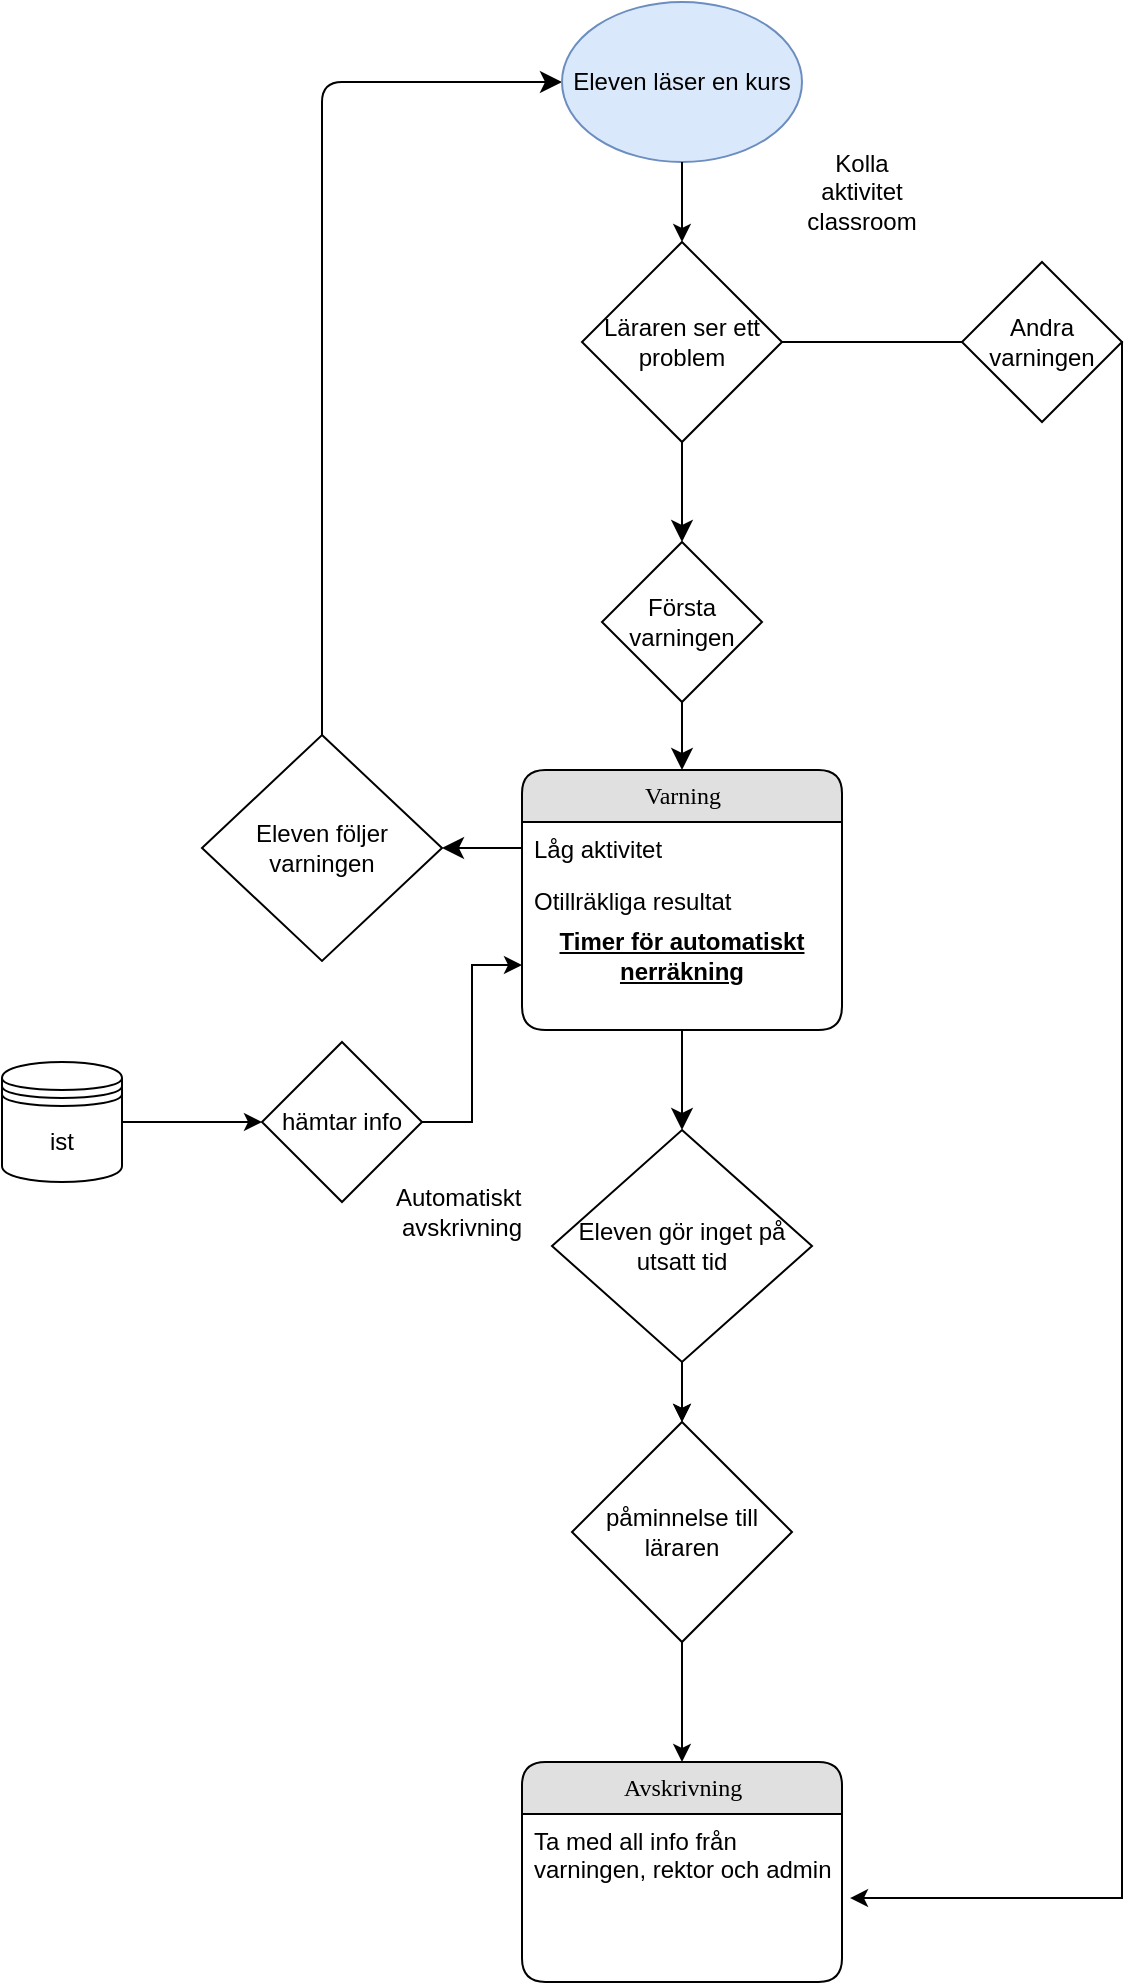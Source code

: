 <mxfile version="24.5.4" type="github">
  <diagram name="Page-1" id="b520641d-4fe3-3701-9064-5fc419738815">
    <mxGraphModel dx="989" dy="1415" grid="1" gridSize="10" guides="1" tooltips="1" connect="1" arrows="1" fold="1" page="1" pageScale="1" pageWidth="1100" pageHeight="850" background="none" math="0" shadow="0">
      <root>
        <mxCell id="0" />
        <mxCell id="1" parent="0" />
        <mxCell id="21ea969265ad0168-10" value="Varning" style="swimlane;html=1;fontStyle=0;childLayout=stackLayout;horizontal=1;startSize=26;fillColor=#e0e0e0;horizontalStack=0;resizeParent=1;resizeLast=0;collapsible=1;marginBottom=0;swimlaneFillColor=#ffffff;align=center;rounded=1;shadow=0;comic=0;labelBackgroundColor=none;strokeWidth=1;fontFamily=Verdana;fontSize=12" parent="1" vertex="1">
          <mxGeometry x="560" y="74" width="160" height="130" as="geometry" />
        </mxCell>
        <mxCell id="21ea969265ad0168-11" value="Låg aktivitet" style="text;html=1;strokeColor=none;fillColor=none;spacingLeft=4;spacingRight=4;whiteSpace=wrap;overflow=hidden;rotatable=0;points=[[0,0.5],[1,0.5]];portConstraint=eastwest;" parent="21ea969265ad0168-10" vertex="1">
          <mxGeometry y="26" width="160" height="26" as="geometry" />
        </mxCell>
        <mxCell id="21ea969265ad0168-12" value="Otillräkliga resultat" style="text;html=1;strokeColor=none;fillColor=none;spacingLeft=4;spacingRight=4;whiteSpace=wrap;overflow=hidden;rotatable=0;points=[[0,0.5],[1,0.5]];portConstraint=eastwest;" parent="21ea969265ad0168-10" vertex="1">
          <mxGeometry y="52" width="160" height="26" as="geometry" />
        </mxCell>
        <mxCell id="MQO45aeaw5bQXZN-nn3h-40" value="&lt;b&gt;&lt;u&gt;Timer för automatiskt nerräkning&lt;/u&gt;&lt;/b&gt;" style="text;html=1;align=center;verticalAlign=middle;whiteSpace=wrap;rounded=0;" vertex="1" parent="21ea969265ad0168-10">
          <mxGeometry y="78" width="160" height="30" as="geometry" />
        </mxCell>
        <mxCell id="21ea969265ad0168-26" value="Avskrivning" style="swimlane;html=1;fontStyle=0;childLayout=stackLayout;horizontal=1;startSize=26;fillColor=#e0e0e0;horizontalStack=0;resizeParent=1;resizeLast=0;collapsible=1;marginBottom=0;swimlaneFillColor=#ffffff;align=center;rounded=1;shadow=0;comic=0;labelBackgroundColor=none;strokeWidth=1;fontFamily=Verdana;fontSize=12" parent="1" vertex="1">
          <mxGeometry x="560" y="570" width="160" height="110" as="geometry" />
        </mxCell>
        <mxCell id="21ea969265ad0168-27" value="Ta med all info från varningen, rektor och admin" style="text;html=1;strokeColor=none;fillColor=none;spacingLeft=4;spacingRight=4;whiteSpace=wrap;overflow=hidden;rotatable=0;points=[[0,0.5],[1,0.5]];portConstraint=eastwest;" parent="21ea969265ad0168-26" vertex="1">
          <mxGeometry y="26" width="160" height="54" as="geometry" />
        </mxCell>
        <mxCell id="21ea969265ad0168-36" style="edgeStyle=orthogonalEdgeStyle;html=1;labelBackgroundColor=none;startFill=0;startSize=8;endFill=1;endSize=8;fontFamily=Verdana;fontSize=12;exitX=0.5;exitY=0;exitDx=0;exitDy=0;entryX=0;entryY=0.5;entryDx=0;entryDy=0;" parent="1" source="MQO45aeaw5bQXZN-nn3h-21" target="MQO45aeaw5bQXZN-nn3h-11" edge="1">
          <mxGeometry relative="1" as="geometry" />
        </mxCell>
        <mxCell id="21ea969265ad0168-40" style="edgeStyle=orthogonalEdgeStyle;html=1;exitX=0;exitY=0.5;labelBackgroundColor=none;startFill=0;startSize=8;endFill=1;endSize=8;fontFamily=Verdana;fontSize=12;" parent="1" source="21ea969265ad0168-11" target="MQO45aeaw5bQXZN-nn3h-21" edge="1">
          <mxGeometry relative="1" as="geometry">
            <mxPoint x="590" y="113" as="targetPoint" />
          </mxGeometry>
        </mxCell>
        <mxCell id="21ea969265ad0168-41" style="edgeStyle=orthogonalEdgeStyle;html=1;exitX=0.5;exitY=1;labelBackgroundColor=none;startFill=0;startSize=8;endFill=1;endSize=8;fontFamily=Verdana;fontSize=12;exitDx=0;exitDy=0;entryX=0.5;entryY=0;entryDx=0;entryDy=0;" parent="1" source="MQO45aeaw5bQXZN-nn3h-26" target="21ea969265ad0168-10" edge="1">
          <mxGeometry relative="1" as="geometry">
            <mxPoint x="790" y="70" as="targetPoint" />
          </mxGeometry>
        </mxCell>
        <mxCell id="MQO45aeaw5bQXZN-nn3h-25" value="" style="edgeStyle=orthogonalEdgeStyle;rounded=0;orthogonalLoop=1;jettySize=auto;html=1;entryX=1.025;entryY=0.778;entryDx=0;entryDy=0;entryPerimeter=0;" edge="1" parent="1" source="MQO45aeaw5bQXZN-nn3h-9" target="21ea969265ad0168-27">
          <mxGeometry relative="1" as="geometry">
            <mxPoint x="800" y="640" as="targetPoint" />
            <Array as="points">
              <mxPoint x="860" y="-140" />
              <mxPoint x="860" y="638" />
            </Array>
          </mxGeometry>
        </mxCell>
        <mxCell id="MQO45aeaw5bQXZN-nn3h-9" value="Läraren ser ett problem" style="rhombus;whiteSpace=wrap;html=1;" vertex="1" parent="1">
          <mxGeometry x="590" y="-190" width="100" height="100" as="geometry" />
        </mxCell>
        <mxCell id="MQO45aeaw5bQXZN-nn3h-11" value="Eleven läser en kurs" style="ellipse;whiteSpace=wrap;html=1;fillColor=#dae8fc;strokeColor=#6c8ebf;" vertex="1" parent="1">
          <mxGeometry x="580" y="-310" width="120" height="80" as="geometry" />
        </mxCell>
        <mxCell id="MQO45aeaw5bQXZN-nn3h-13" value="" style="endArrow=classic;html=1;rounded=0;entryX=0.5;entryY=0;entryDx=0;entryDy=0;exitX=0.5;exitY=1;exitDx=0;exitDy=0;" edge="1" parent="1" source="MQO45aeaw5bQXZN-nn3h-11" target="MQO45aeaw5bQXZN-nn3h-9">
          <mxGeometry width="50" height="50" relative="1" as="geometry">
            <mxPoint x="460" y="60" as="sourcePoint" />
            <mxPoint x="510" y="10" as="targetPoint" />
          </mxGeometry>
        </mxCell>
        <mxCell id="MQO45aeaw5bQXZN-nn3h-18" value="" style="edgeStyle=orthogonalEdgeStyle;html=1;labelBackgroundColor=none;startFill=0;startSize=8;endFill=1;endSize=8;fontFamily=Verdana;fontSize=12;exitX=0.5;exitY=1;exitDx=0;exitDy=0;" edge="1" parent="1" source="21ea969265ad0168-10" target="MQO45aeaw5bQXZN-nn3h-10">
          <mxGeometry relative="1" as="geometry">
            <mxPoint x="710" y="184" as="sourcePoint" />
            <mxPoint x="640" y="280" as="targetPoint" />
            <Array as="points" />
          </mxGeometry>
        </mxCell>
        <mxCell id="MQO45aeaw5bQXZN-nn3h-38" value="" style="edgeStyle=orthogonalEdgeStyle;rounded=0;orthogonalLoop=1;jettySize=auto;html=1;" edge="1" parent="1" source="MQO45aeaw5bQXZN-nn3h-10" target="MQO45aeaw5bQXZN-nn3h-37">
          <mxGeometry relative="1" as="geometry" />
        </mxCell>
        <mxCell id="MQO45aeaw5bQXZN-nn3h-10" value="Eleven gör inget på utsatt tid" style="rhombus;whiteSpace=wrap;html=1;" vertex="1" parent="1">
          <mxGeometry x="575" y="254" width="130" height="116" as="geometry" />
        </mxCell>
        <mxCell id="MQO45aeaw5bQXZN-nn3h-20" value="" style="endArrow=classic;html=1;rounded=0;exitX=0.5;exitY=1;exitDx=0;exitDy=0;entryX=0.5;entryY=0;entryDx=0;entryDy=0;" edge="1" parent="1" source="MQO45aeaw5bQXZN-nn3h-37" target="21ea969265ad0168-26">
          <mxGeometry width="50" height="50" relative="1" as="geometry">
            <mxPoint x="460" y="440" as="sourcePoint" />
            <mxPoint x="510" y="390" as="targetPoint" />
          </mxGeometry>
        </mxCell>
        <mxCell id="MQO45aeaw5bQXZN-nn3h-21" value="Eleven följer varningen" style="rhombus;whiteSpace=wrap;html=1;" vertex="1" parent="1">
          <mxGeometry x="400" y="56.5" width="120" height="113" as="geometry" />
        </mxCell>
        <mxCell id="MQO45aeaw5bQXZN-nn3h-27" value="Andra varningen" style="rhombus;whiteSpace=wrap;html=1;" vertex="1" parent="1">
          <mxGeometry x="780" y="-180" width="80" height="80" as="geometry" />
        </mxCell>
        <mxCell id="MQO45aeaw5bQXZN-nn3h-28" value="" style="edgeStyle=orthogonalEdgeStyle;html=1;exitX=0.5;exitY=1;labelBackgroundColor=none;startFill=0;startSize=8;endFill=1;endSize=8;fontFamily=Verdana;fontSize=12;exitDx=0;exitDy=0;" edge="1" parent="1" source="MQO45aeaw5bQXZN-nn3h-9" target="MQO45aeaw5bQXZN-nn3h-26">
          <mxGeometry relative="1" as="geometry">
            <mxPoint x="640" y="-90" as="sourcePoint" />
            <mxPoint x="790" y="70" as="targetPoint" />
          </mxGeometry>
        </mxCell>
        <mxCell id="MQO45aeaw5bQXZN-nn3h-26" value="Första varningen" style="rhombus;whiteSpace=wrap;html=1;" vertex="1" parent="1">
          <mxGeometry x="600" y="-40" width="80" height="80" as="geometry" />
        </mxCell>
        <mxCell id="MQO45aeaw5bQXZN-nn3h-29" value="Automatiskt&amp;nbsp; avskrivning" style="text;html=1;align=center;verticalAlign=middle;whiteSpace=wrap;rounded=0;" vertex="1" parent="1">
          <mxGeometry x="500" y="280" width="60" height="30" as="geometry" />
        </mxCell>
        <mxCell id="MQO45aeaw5bQXZN-nn3h-33" value="" style="edgeStyle=orthogonalEdgeStyle;rounded=0;orthogonalLoop=1;jettySize=auto;html=1;" edge="1" parent="1" source="MQO45aeaw5bQXZN-nn3h-31" target="MQO45aeaw5bQXZN-nn3h-32">
          <mxGeometry relative="1" as="geometry" />
        </mxCell>
        <mxCell id="MQO45aeaw5bQXZN-nn3h-31" value="ist" style="shape=datastore;whiteSpace=wrap;html=1;" vertex="1" parent="1">
          <mxGeometry x="300" y="220" width="60" height="60" as="geometry" />
        </mxCell>
        <mxCell id="MQO45aeaw5bQXZN-nn3h-35" value="" style="edgeStyle=orthogonalEdgeStyle;rounded=0;orthogonalLoop=1;jettySize=auto;html=1;entryX=0;entryY=0.75;entryDx=0;entryDy=0;" edge="1" parent="1" source="MQO45aeaw5bQXZN-nn3h-32" target="21ea969265ad0168-10">
          <mxGeometry relative="1" as="geometry" />
        </mxCell>
        <mxCell id="MQO45aeaw5bQXZN-nn3h-32" value="hämtar info" style="rhombus;whiteSpace=wrap;html=1;" vertex="1" parent="1">
          <mxGeometry x="430" y="210" width="80" height="80" as="geometry" />
        </mxCell>
        <mxCell id="MQO45aeaw5bQXZN-nn3h-36" value="Kolla aktivitet classroom" style="text;html=1;align=center;verticalAlign=middle;whiteSpace=wrap;rounded=0;" vertex="1" parent="1">
          <mxGeometry x="700" y="-230" width="60" height="30" as="geometry" />
        </mxCell>
        <mxCell id="MQO45aeaw5bQXZN-nn3h-39" value="" style="endArrow=classic;html=1;rounded=0;exitX=0.5;exitY=1;exitDx=0;exitDy=0;entryX=0.5;entryY=0;entryDx=0;entryDy=0;" edge="1" parent="1" source="MQO45aeaw5bQXZN-nn3h-10" target="MQO45aeaw5bQXZN-nn3h-37">
          <mxGeometry width="50" height="50" relative="1" as="geometry">
            <mxPoint x="640" y="370" as="sourcePoint" />
            <mxPoint x="640" y="570" as="targetPoint" />
          </mxGeometry>
        </mxCell>
        <mxCell id="MQO45aeaw5bQXZN-nn3h-37" value="påminnelse till läraren" style="rhombus;whiteSpace=wrap;html=1;" vertex="1" parent="1">
          <mxGeometry x="585" y="400" width="110" height="110" as="geometry" />
        </mxCell>
      </root>
    </mxGraphModel>
  </diagram>
</mxfile>
